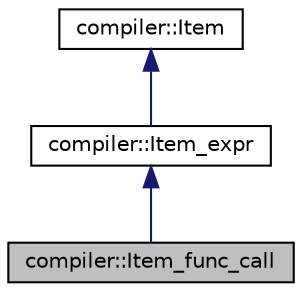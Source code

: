 digraph "compiler::Item_func_call"
{
 // LATEX_PDF_SIZE
  edge [fontname="Helvetica",fontsize="10",labelfontname="Helvetica",labelfontsize="10"];
  node [fontname="Helvetica",fontsize="10",shape=record];
  Node1 [label="compiler::Item_func_call",height=0.2,width=0.4,color="black", fillcolor="grey75", style="filled", fontcolor="black",tooltip=" "];
  Node2 -> Node1 [dir="back",color="midnightblue",fontsize="10",style="solid",fontname="Helvetica"];
  Node2 [label="compiler::Item_expr",height=0.2,width=0.4,color="black", fillcolor="white", style="filled",URL="$classcompiler_1_1_item__expr.html",tooltip="Class for general expressions."];
  Node3 -> Node2 [dir="back",color="midnightblue",fontsize="10",style="solid",fontname="Helvetica"];
  Node3 [label="compiler::Item",height=0.2,width=0.4,color="black", fillcolor="white", style="filled",URL="$classcompiler_1_1_item.html",tooltip="The most basic type for each node in the AST."];
}
